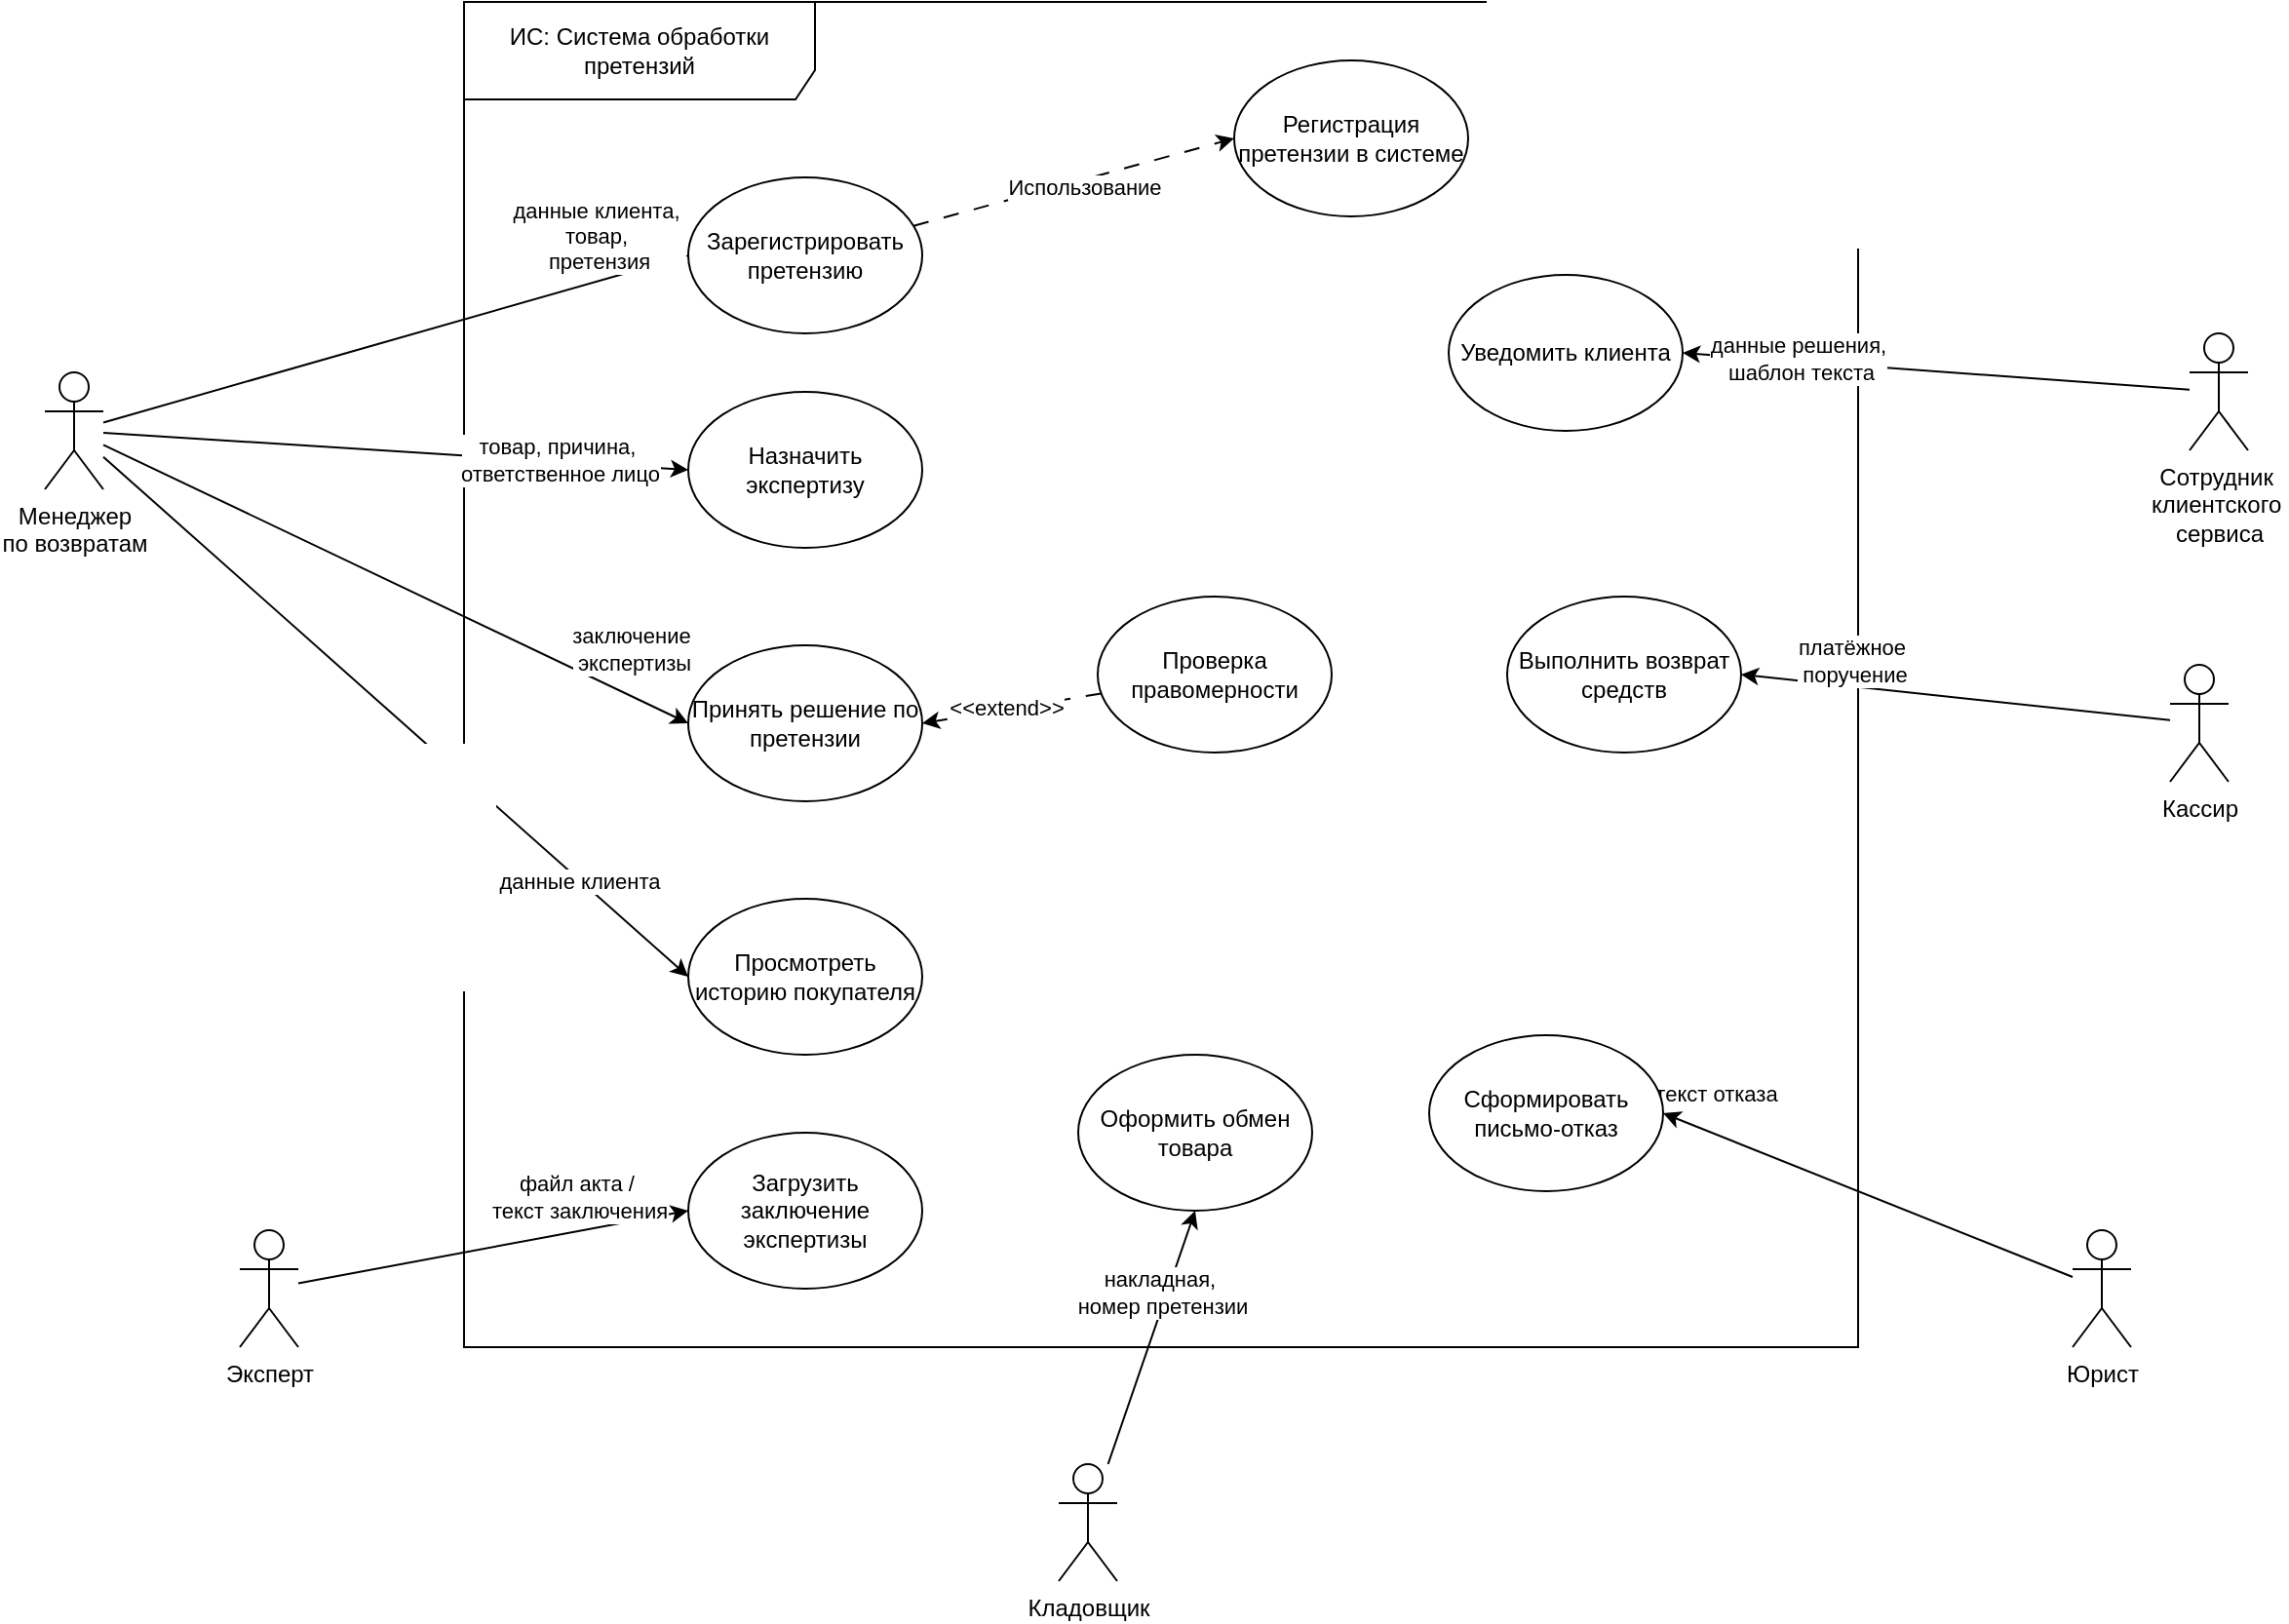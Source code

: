 <mxfile version="27.0.9">
  <diagram name="Page-1" id="6nbWZ9hd2G1AP9JeHBpr">
    <mxGraphModel dx="2476" dy="984" grid="1" gridSize="10" guides="1" tooltips="1" connect="1" arrows="1" fold="1" page="1" pageScale="1" pageWidth="850" pageHeight="1100" math="0" shadow="0">
      <root>
        <mxCell id="0" />
        <mxCell id="1" parent="0" />
        <mxCell id="HJOpEBRodyzElY_gxKN2-1" value="ИС: Система обработки претензий" style="shape=umlFrame;whiteSpace=wrap;html=1;pointerEvents=0;width=180;height=50;" vertex="1" parent="1">
          <mxGeometry x="165" y="20" width="715" height="690" as="geometry" />
        </mxCell>
        <mxCell id="HJOpEBRodyzElY_gxKN2-26" style="rounded=0;orthogonalLoop=1;jettySize=auto;html=1;entryX=0;entryY=0.5;entryDx=0;entryDy=0;" edge="1" parent="1" source="HJOpEBRodyzElY_gxKN2-2" target="HJOpEBRodyzElY_gxKN2-12">
          <mxGeometry relative="1" as="geometry" />
        </mxCell>
        <mxCell id="HJOpEBRodyzElY_gxKN2-27" value="товар,&amp;nbsp;&lt;span style=&quot;background-color: light-dark(#ffffff, var(--ge-dark-color, #121212)); color: light-dark(rgb(0, 0, 0), rgb(255, 255, 255));&quot;&gt;причина,&amp;nbsp;&lt;/span&gt;&lt;div&gt;&lt;div&gt;ответственное лицо&lt;/div&gt;&lt;/div&gt;" style="edgeLabel;html=1;align=center;verticalAlign=middle;resizable=0;points=[];" vertex="1" connectable="0" parent="HJOpEBRodyzElY_gxKN2-26">
          <mxGeometry x="0.585" y="-1" relative="1" as="geometry">
            <mxPoint x="-4" y="-2" as="offset" />
          </mxGeometry>
        </mxCell>
        <mxCell id="HJOpEBRodyzElY_gxKN2-30" style="rounded=0;orthogonalLoop=1;jettySize=auto;html=1;entryX=0;entryY=0.5;entryDx=0;entryDy=0;" edge="1" parent="1" source="HJOpEBRodyzElY_gxKN2-2" target="HJOpEBRodyzElY_gxKN2-14">
          <mxGeometry relative="1" as="geometry" />
        </mxCell>
        <mxCell id="HJOpEBRodyzElY_gxKN2-31" value="заключение&amp;nbsp;&lt;div&gt;экспертизы&lt;/div&gt;" style="edgeLabel;html=1;align=center;verticalAlign=middle;resizable=0;points=[];" vertex="1" connectable="0" parent="HJOpEBRodyzElY_gxKN2-30">
          <mxGeometry x="0.54" y="-1" relative="1" as="geometry">
            <mxPoint x="41" y="-6" as="offset" />
          </mxGeometry>
        </mxCell>
        <mxCell id="HJOpEBRodyzElY_gxKN2-41" style="edgeStyle=none;rounded=0;orthogonalLoop=1;jettySize=auto;html=1;entryX=0;entryY=0.5;entryDx=0;entryDy=0;" edge="1" parent="1" source="HJOpEBRodyzElY_gxKN2-2" target="HJOpEBRodyzElY_gxKN2-19">
          <mxGeometry relative="1" as="geometry" />
        </mxCell>
        <mxCell id="HJOpEBRodyzElY_gxKN2-42" value="данные клиента" style="edgeLabel;html=1;align=center;verticalAlign=middle;resizable=0;points=[];" vertex="1" connectable="0" parent="HJOpEBRodyzElY_gxKN2-41">
          <mxGeometry x="0.625" relative="1" as="geometry">
            <mxPoint y="1" as="offset" />
          </mxGeometry>
        </mxCell>
        <mxCell id="HJOpEBRodyzElY_gxKN2-2" value="Менеджер&lt;div&gt;по возвратам&lt;/div&gt;" style="shape=umlActor;verticalLabelPosition=bottom;verticalAlign=top;html=1;outlineConnect=0;" vertex="1" parent="1">
          <mxGeometry x="-50" y="210" width="30" height="60" as="geometry" />
        </mxCell>
        <mxCell id="HJOpEBRodyzElY_gxKN2-32" style="rounded=0;orthogonalLoop=1;jettySize=auto;html=1;entryX=1;entryY=0.5;entryDx=0;entryDy=0;" edge="1" parent="1" source="HJOpEBRodyzElY_gxKN2-5" target="HJOpEBRodyzElY_gxKN2-18">
          <mxGeometry relative="1" as="geometry" />
        </mxCell>
        <mxCell id="HJOpEBRodyzElY_gxKN2-40" value="текст отказа" style="edgeLabel;html=1;align=center;verticalAlign=middle;resizable=0;points=[];" vertex="1" connectable="0" parent="HJOpEBRodyzElY_gxKN2-32">
          <mxGeometry x="0.77" y="-5" relative="1" as="geometry">
            <mxPoint x="1" y="-15" as="offset" />
          </mxGeometry>
        </mxCell>
        <mxCell id="HJOpEBRodyzElY_gxKN2-5" value="Юрист" style="shape=umlActor;verticalLabelPosition=bottom;verticalAlign=top;html=1;outlineConnect=0;" vertex="1" parent="1">
          <mxGeometry x="990" y="650" width="30" height="60" as="geometry" />
        </mxCell>
        <mxCell id="HJOpEBRodyzElY_gxKN2-28" style="rounded=0;orthogonalLoop=1;jettySize=auto;html=1;entryX=0;entryY=0.5;entryDx=0;entryDy=0;" edge="1" parent="1" source="HJOpEBRodyzElY_gxKN2-7" target="HJOpEBRodyzElY_gxKN2-13">
          <mxGeometry relative="1" as="geometry" />
        </mxCell>
        <mxCell id="HJOpEBRodyzElY_gxKN2-29" value="файл акта /&amp;nbsp;&lt;div&gt;текст заключения&lt;/div&gt;" style="edgeLabel;html=1;align=center;verticalAlign=middle;resizable=0;points=[];" vertex="1" connectable="0" parent="HJOpEBRodyzElY_gxKN2-28">
          <mxGeometry x="0.286" y="-1" relative="1" as="geometry">
            <mxPoint x="15" y="-21" as="offset" />
          </mxGeometry>
        </mxCell>
        <mxCell id="HJOpEBRodyzElY_gxKN2-7" value="Эксперт" style="shape=umlActor;verticalLabelPosition=bottom;verticalAlign=top;html=1;outlineConnect=0;" vertex="1" parent="1">
          <mxGeometry x="50" y="650" width="30" height="60" as="geometry" />
        </mxCell>
        <mxCell id="HJOpEBRodyzElY_gxKN2-43" style="edgeStyle=none;rounded=0;orthogonalLoop=1;jettySize=auto;html=1;entryX=1;entryY=0.5;entryDx=0;entryDy=0;" edge="1" parent="1" source="HJOpEBRodyzElY_gxKN2-8" target="HJOpEBRodyzElY_gxKN2-16">
          <mxGeometry relative="1" as="geometry" />
        </mxCell>
        <mxCell id="HJOpEBRodyzElY_gxKN2-44" value="платёжное&amp;nbsp;&lt;div&gt;поручение&lt;/div&gt;" style="edgeLabel;html=1;align=center;verticalAlign=middle;resizable=0;points=[];" vertex="1" connectable="0" parent="HJOpEBRodyzElY_gxKN2-43">
          <mxGeometry x="0.691" y="-2" relative="1" as="geometry">
            <mxPoint x="23" y="-9" as="offset" />
          </mxGeometry>
        </mxCell>
        <mxCell id="HJOpEBRodyzElY_gxKN2-8" value="Кассир" style="shape=umlActor;verticalLabelPosition=bottom;verticalAlign=top;html=1;outlineConnect=0;" vertex="1" parent="1">
          <mxGeometry x="1040" y="360" width="30" height="60" as="geometry" />
        </mxCell>
        <mxCell id="HJOpEBRodyzElY_gxKN2-45" style="edgeStyle=none;rounded=0;orthogonalLoop=1;jettySize=auto;html=1;entryX=0.5;entryY=1;entryDx=0;entryDy=0;" edge="1" parent="1" source="HJOpEBRodyzElY_gxKN2-9" target="HJOpEBRodyzElY_gxKN2-17">
          <mxGeometry relative="1" as="geometry" />
        </mxCell>
        <mxCell id="HJOpEBRodyzElY_gxKN2-46" value="накладная,&amp;nbsp;&lt;div&gt;номер претензии&lt;/div&gt;" style="edgeLabel;html=1;align=center;verticalAlign=middle;resizable=0;points=[];" vertex="1" connectable="0" parent="HJOpEBRodyzElY_gxKN2-45">
          <mxGeometry x="0.258" y="1" relative="1" as="geometry">
            <mxPoint y="-6" as="offset" />
          </mxGeometry>
        </mxCell>
        <mxCell id="HJOpEBRodyzElY_gxKN2-9" value="Кладовщик" style="shape=umlActor;verticalLabelPosition=bottom;verticalAlign=top;html=1;outlineConnect=0;" vertex="1" parent="1">
          <mxGeometry x="470" y="770" width="30" height="60" as="geometry" />
        </mxCell>
        <mxCell id="HJOpEBRodyzElY_gxKN2-39" style="edgeStyle=none;rounded=0;orthogonalLoop=1;jettySize=auto;html=1;entryX=1;entryY=0.5;entryDx=0;entryDy=0;" edge="1" parent="1" source="HJOpEBRodyzElY_gxKN2-10" target="HJOpEBRodyzElY_gxKN2-15">
          <mxGeometry relative="1" as="geometry" />
        </mxCell>
        <mxCell id="HJOpEBRodyzElY_gxKN2-47" value="данные решения,&lt;div&gt;&lt;span style=&quot;background-color: light-dark(#ffffff, var(--ge-dark-color, #121212)); color: light-dark(rgb(0, 0, 0), rgb(255, 255, 255));&quot;&gt;&amp;nbsp;шаблон текста&lt;/span&gt;&lt;/div&gt;" style="edgeLabel;html=1;align=center;verticalAlign=middle;resizable=0;points=[];" vertex="1" connectable="0" parent="HJOpEBRodyzElY_gxKN2-39">
          <mxGeometry x="0.545" y="-2" relative="1" as="geometry">
            <mxPoint as="offset" />
          </mxGeometry>
        </mxCell>
        <mxCell id="HJOpEBRodyzElY_gxKN2-10" value="Сотрудник&amp;nbsp;&lt;div&gt;клиентского&amp;nbsp;&lt;div&gt;сервиса&lt;/div&gt;&lt;/div&gt;" style="shape=umlActor;verticalLabelPosition=bottom;verticalAlign=top;html=1;outlineConnect=0;" vertex="1" parent="1">
          <mxGeometry x="1050" y="190" width="30" height="60" as="geometry" />
        </mxCell>
        <mxCell id="HJOpEBRodyzElY_gxKN2-34" style="rounded=0;orthogonalLoop=1;jettySize=auto;html=1;entryX=0;entryY=0.5;entryDx=0;entryDy=0;dashed=1;dashPattern=8 8;" edge="1" parent="1" source="HJOpEBRodyzElY_gxKN2-11" target="HJOpEBRodyzElY_gxKN2-33">
          <mxGeometry relative="1" as="geometry" />
        </mxCell>
        <mxCell id="HJOpEBRodyzElY_gxKN2-35" value="Использование" style="edgeLabel;html=1;align=center;verticalAlign=middle;resizable=0;points=[];" vertex="1" connectable="0" parent="HJOpEBRodyzElY_gxKN2-34">
          <mxGeometry x="0.147" y="3" relative="1" as="geometry">
            <mxPoint x="-7" y="9" as="offset" />
          </mxGeometry>
        </mxCell>
        <mxCell id="HJOpEBRodyzElY_gxKN2-11" value="Зарегистрировать претензию" style="ellipse;whiteSpace=wrap;html=1;" vertex="1" parent="1">
          <mxGeometry x="280" y="110" width="120" height="80" as="geometry" />
        </mxCell>
        <mxCell id="HJOpEBRodyzElY_gxKN2-12" value="Назначить экспертизу" style="ellipse;whiteSpace=wrap;html=1;" vertex="1" parent="1">
          <mxGeometry x="280" y="220" width="120" height="80" as="geometry" />
        </mxCell>
        <mxCell id="HJOpEBRodyzElY_gxKN2-13" value="Загрузить заключение экспертизы" style="ellipse;whiteSpace=wrap;html=1;" vertex="1" parent="1">
          <mxGeometry x="280" y="600" width="120" height="80" as="geometry" />
        </mxCell>
        <mxCell id="HJOpEBRodyzElY_gxKN2-14" value="Принять решение по претензии" style="ellipse;whiteSpace=wrap;html=1;" vertex="1" parent="1">
          <mxGeometry x="280" y="350" width="120" height="80" as="geometry" />
        </mxCell>
        <mxCell id="HJOpEBRodyzElY_gxKN2-15" value="Уведомить клиента" style="ellipse;whiteSpace=wrap;html=1;" vertex="1" parent="1">
          <mxGeometry x="670" y="160" width="120" height="80" as="geometry" />
        </mxCell>
        <mxCell id="HJOpEBRodyzElY_gxKN2-16" value="Выполнить возврат средств" style="ellipse;whiteSpace=wrap;html=1;" vertex="1" parent="1">
          <mxGeometry x="700" y="325" width="120" height="80" as="geometry" />
        </mxCell>
        <mxCell id="HJOpEBRodyzElY_gxKN2-17" value="Оформить обмен товара" style="ellipse;whiteSpace=wrap;html=1;" vertex="1" parent="1">
          <mxGeometry x="480" y="560" width="120" height="80" as="geometry" />
        </mxCell>
        <mxCell id="HJOpEBRodyzElY_gxKN2-18" value="Сформировать письмо-отказ" style="ellipse;whiteSpace=wrap;html=1;" vertex="1" parent="1">
          <mxGeometry x="660" y="550" width="120" height="80" as="geometry" />
        </mxCell>
        <mxCell id="HJOpEBRodyzElY_gxKN2-19" value="Просмотреть историю покупателя" style="ellipse;whiteSpace=wrap;html=1;" vertex="1" parent="1">
          <mxGeometry x="280" y="480" width="120" height="80" as="geometry" />
        </mxCell>
        <mxCell id="HJOpEBRodyzElY_gxKN2-36" style="rounded=0;orthogonalLoop=1;jettySize=auto;html=1;entryX=1;entryY=0.5;entryDx=0;entryDy=0;dashed=1;dashPattern=8 8;" edge="1" parent="1" source="HJOpEBRodyzElY_gxKN2-21" target="HJOpEBRodyzElY_gxKN2-14">
          <mxGeometry relative="1" as="geometry" />
        </mxCell>
        <mxCell id="HJOpEBRodyzElY_gxKN2-37" value="&amp;lt;&amp;lt;extend&amp;gt;&amp;gt;" style="edgeLabel;html=1;align=center;verticalAlign=middle;resizable=0;points=[];" vertex="1" connectable="0" parent="HJOpEBRodyzElY_gxKN2-36">
          <mxGeometry x="0.076" y="-1" relative="1" as="geometry">
            <mxPoint as="offset" />
          </mxGeometry>
        </mxCell>
        <mxCell id="HJOpEBRodyzElY_gxKN2-21" value="Проверка правомерности" style="ellipse;whiteSpace=wrap;html=1;" vertex="1" parent="1">
          <mxGeometry x="490" y="325" width="120" height="80" as="geometry" />
        </mxCell>
        <mxCell id="HJOpEBRodyzElY_gxKN2-23" style="rounded=0;orthogonalLoop=1;jettySize=auto;html=1;entryX=0;entryY=0.5;entryDx=0;entryDy=0;" edge="1" parent="1" source="HJOpEBRodyzElY_gxKN2-2" target="HJOpEBRodyzElY_gxKN2-11">
          <mxGeometry relative="1" as="geometry" />
        </mxCell>
        <mxCell id="HJOpEBRodyzElY_gxKN2-24" value="данные клиента,&amp;nbsp;&lt;div&gt;товар,&amp;nbsp;&lt;/div&gt;&lt;div&gt;претензия&lt;/div&gt;" style="edgeLabel;html=1;align=center;verticalAlign=middle;resizable=0;points=[];" vertex="1" connectable="0" parent="HJOpEBRodyzElY_gxKN2-23">
          <mxGeometry x="0.616" y="-3" relative="1" as="geometry">
            <mxPoint x="11" y="-30" as="offset" />
          </mxGeometry>
        </mxCell>
        <mxCell id="HJOpEBRodyzElY_gxKN2-33" value="Регистрация претензии в системе" style="ellipse;whiteSpace=wrap;html=1;" vertex="1" parent="1">
          <mxGeometry x="560" y="50" width="120" height="80" as="geometry" />
        </mxCell>
      </root>
    </mxGraphModel>
  </diagram>
</mxfile>
